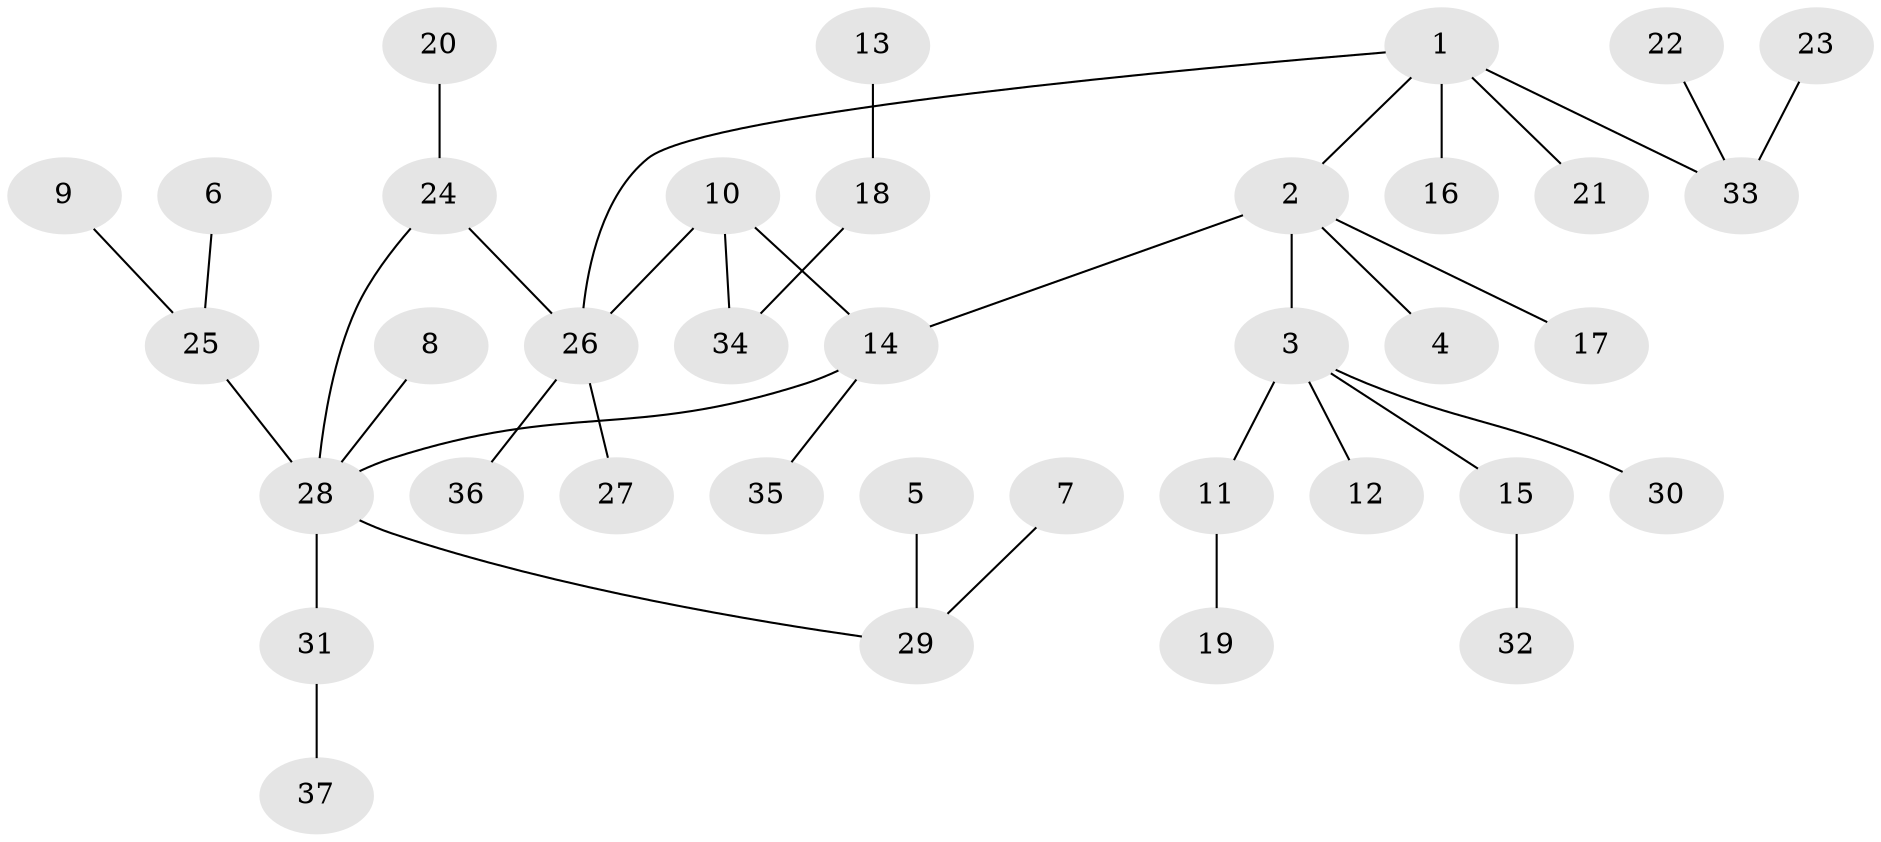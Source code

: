 // original degree distribution, {3: 0.10810810810810811, 4: 0.08108108108108109, 5: 0.05405405405405406, 6: 0.013513513513513514, 2: 0.28378378378378377, 1: 0.4594594594594595}
// Generated by graph-tools (version 1.1) at 2025/25/03/09/25 03:25:33]
// undirected, 37 vertices, 38 edges
graph export_dot {
graph [start="1"]
  node [color=gray90,style=filled];
  1;
  2;
  3;
  4;
  5;
  6;
  7;
  8;
  9;
  10;
  11;
  12;
  13;
  14;
  15;
  16;
  17;
  18;
  19;
  20;
  21;
  22;
  23;
  24;
  25;
  26;
  27;
  28;
  29;
  30;
  31;
  32;
  33;
  34;
  35;
  36;
  37;
  1 -- 2 [weight=1.0];
  1 -- 16 [weight=1.0];
  1 -- 21 [weight=1.0];
  1 -- 26 [weight=1.0];
  1 -- 33 [weight=1.0];
  2 -- 3 [weight=1.0];
  2 -- 4 [weight=1.0];
  2 -- 14 [weight=1.0];
  2 -- 17 [weight=1.0];
  3 -- 11 [weight=1.0];
  3 -- 12 [weight=1.0];
  3 -- 15 [weight=1.0];
  3 -- 30 [weight=1.0];
  5 -- 29 [weight=1.0];
  6 -- 25 [weight=1.0];
  7 -- 29 [weight=1.0];
  8 -- 28 [weight=1.0];
  9 -- 25 [weight=1.0];
  10 -- 14 [weight=1.0];
  10 -- 26 [weight=1.0];
  10 -- 34 [weight=1.0];
  11 -- 19 [weight=1.0];
  13 -- 18 [weight=1.0];
  14 -- 28 [weight=1.0];
  14 -- 35 [weight=1.0];
  15 -- 32 [weight=1.0];
  18 -- 34 [weight=1.0];
  20 -- 24 [weight=1.0];
  22 -- 33 [weight=1.0];
  23 -- 33 [weight=1.0];
  24 -- 26 [weight=1.0];
  24 -- 28 [weight=1.0];
  25 -- 28 [weight=1.0];
  26 -- 27 [weight=1.0];
  26 -- 36 [weight=1.0];
  28 -- 29 [weight=1.0];
  28 -- 31 [weight=1.0];
  31 -- 37 [weight=1.0];
}
